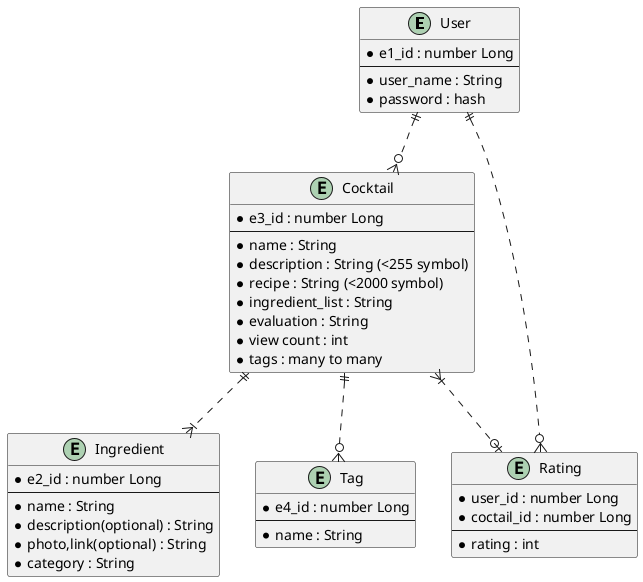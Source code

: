 @startuml
entity "User" as 01{
*e1_id : number Long
--
*user_name : String
*password : hash
}
entity "Ingredient" as 02 {
*e2_id : number Long
--
*name : String
*description(optional) : String
*photo,link(optional) : String
*category : String
}
entity "Cocktail" as 03 {
*e3_id : number Long
--
*name : String
*description : String (<255 symbol)
*recipe : String (<2000 symbol)
*ingredient_list : String
*evaluation : String
*view count : int
*tags : many to many
}
entity "Tag" as 04{
*e4_id : number Long
--
*name : String
}
entity "Rating" as 05{
*user_id : number Long
*coctail_id : number Long
--
* rating : int
}
01 ||..o{ 03
01 ||..o{ 05
03 }|..o| 05
03 ||..|{ 02
03 ||..o{ 04


@enduml
